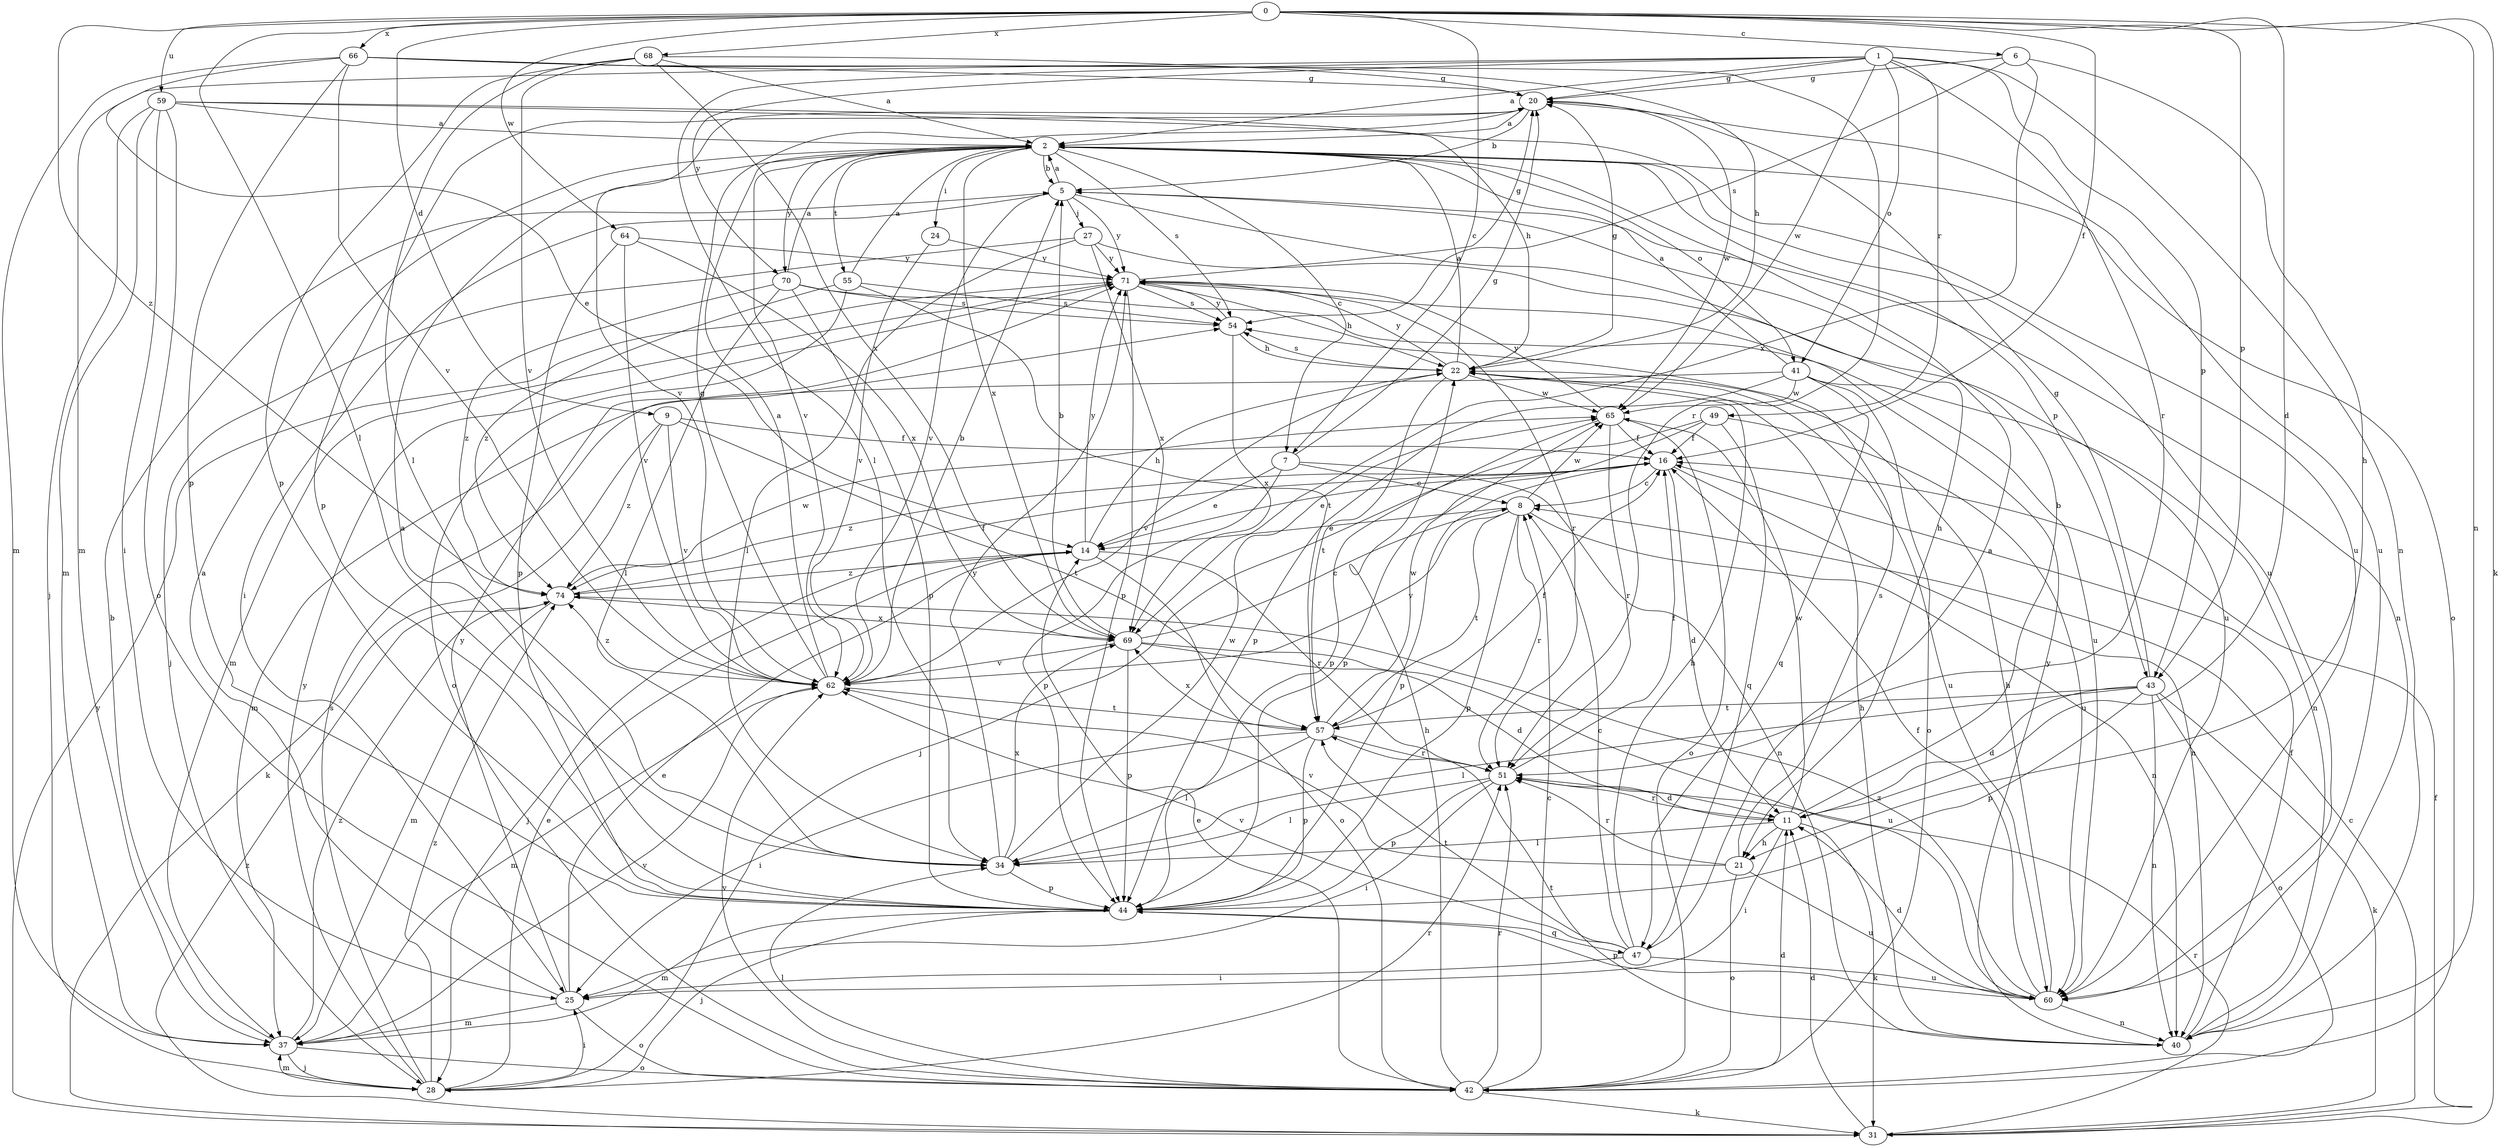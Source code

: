 strict digraph  {
0;
1;
2;
5;
6;
7;
8;
9;
11;
14;
16;
20;
21;
22;
24;
25;
27;
28;
31;
34;
37;
40;
41;
42;
43;
44;
47;
49;
51;
54;
55;
57;
59;
60;
62;
64;
65;
66;
68;
69;
70;
71;
74;
0 -> 6  [label=c];
0 -> 7  [label=c];
0 -> 9  [label=d];
0 -> 11  [label=d];
0 -> 16  [label=f];
0 -> 31  [label=k];
0 -> 34  [label=l];
0 -> 40  [label=n];
0 -> 43  [label=p];
0 -> 59  [label=u];
0 -> 64  [label=w];
0 -> 66  [label=x];
0 -> 68  [label=x];
0 -> 74  [label=z];
1 -> 2  [label=a];
1 -> 20  [label=g];
1 -> 34  [label=l];
1 -> 37  [label=m];
1 -> 40  [label=n];
1 -> 41  [label=o];
1 -> 43  [label=p];
1 -> 49  [label=r];
1 -> 51  [label=r];
1 -> 65  [label=w];
1 -> 70  [label=y];
2 -> 5  [label=b];
2 -> 7  [label=c];
2 -> 24  [label=i];
2 -> 41  [label=o];
2 -> 42  [label=o];
2 -> 43  [label=p];
2 -> 54  [label=s];
2 -> 55  [label=t];
2 -> 60  [label=u];
2 -> 62  [label=v];
2 -> 69  [label=x];
2 -> 70  [label=y];
5 -> 2  [label=a];
5 -> 21  [label=h];
5 -> 25  [label=i];
5 -> 27  [label=j];
5 -> 40  [label=n];
5 -> 62  [label=v];
5 -> 71  [label=y];
6 -> 20  [label=g];
6 -> 21  [label=h];
6 -> 54  [label=s];
6 -> 69  [label=x];
7 -> 8  [label=c];
7 -> 14  [label=e];
7 -> 20  [label=g];
7 -> 40  [label=n];
7 -> 44  [label=p];
8 -> 14  [label=e];
8 -> 40  [label=n];
8 -> 44  [label=p];
8 -> 51  [label=r];
8 -> 57  [label=t];
8 -> 62  [label=v];
8 -> 65  [label=w];
9 -> 16  [label=f];
9 -> 31  [label=k];
9 -> 57  [label=t];
9 -> 62  [label=v];
9 -> 74  [label=z];
11 -> 5  [label=b];
11 -> 21  [label=h];
11 -> 25  [label=i];
11 -> 31  [label=k];
11 -> 34  [label=l];
11 -> 51  [label=r];
11 -> 65  [label=w];
14 -> 22  [label=h];
14 -> 28  [label=j];
14 -> 42  [label=o];
14 -> 51  [label=r];
14 -> 71  [label=y];
14 -> 74  [label=z];
16 -> 8  [label=c];
16 -> 11  [label=d];
16 -> 14  [label=e];
16 -> 40  [label=n];
16 -> 44  [label=p];
16 -> 74  [label=z];
20 -> 2  [label=a];
20 -> 5  [label=b];
20 -> 44  [label=p];
20 -> 60  [label=u];
20 -> 62  [label=v];
20 -> 65  [label=w];
21 -> 42  [label=o];
21 -> 51  [label=r];
21 -> 54  [label=s];
21 -> 60  [label=u];
21 -> 62  [label=v];
22 -> 2  [label=a];
22 -> 20  [label=g];
22 -> 54  [label=s];
22 -> 57  [label=t];
22 -> 60  [label=u];
22 -> 62  [label=v];
22 -> 65  [label=w];
22 -> 71  [label=y];
24 -> 62  [label=v];
24 -> 71  [label=y];
25 -> 2  [label=a];
25 -> 14  [label=e];
25 -> 37  [label=m];
25 -> 42  [label=o];
25 -> 71  [label=y];
27 -> 28  [label=j];
27 -> 34  [label=l];
27 -> 60  [label=u];
27 -> 69  [label=x];
27 -> 71  [label=y];
28 -> 14  [label=e];
28 -> 25  [label=i];
28 -> 37  [label=m];
28 -> 51  [label=r];
28 -> 54  [label=s];
28 -> 71  [label=y];
28 -> 74  [label=z];
31 -> 8  [label=c];
31 -> 11  [label=d];
31 -> 16  [label=f];
31 -> 51  [label=r];
31 -> 71  [label=y];
31 -> 74  [label=z];
34 -> 44  [label=p];
34 -> 65  [label=w];
34 -> 69  [label=x];
34 -> 71  [label=y];
37 -> 5  [label=b];
37 -> 28  [label=j];
37 -> 42  [label=o];
37 -> 62  [label=v];
37 -> 74  [label=z];
40 -> 16  [label=f];
40 -> 22  [label=h];
40 -> 57  [label=t];
40 -> 71  [label=y];
41 -> 2  [label=a];
41 -> 37  [label=m];
41 -> 40  [label=n];
41 -> 42  [label=o];
41 -> 44  [label=p];
41 -> 47  [label=q];
41 -> 65  [label=w];
42 -> 8  [label=c];
42 -> 11  [label=d];
42 -> 14  [label=e];
42 -> 22  [label=h];
42 -> 31  [label=k];
42 -> 34  [label=l];
42 -> 51  [label=r];
42 -> 62  [label=v];
43 -> 11  [label=d];
43 -> 20  [label=g];
43 -> 31  [label=k];
43 -> 34  [label=l];
43 -> 40  [label=n];
43 -> 42  [label=o];
43 -> 44  [label=p];
43 -> 57  [label=t];
44 -> 2  [label=a];
44 -> 28  [label=j];
44 -> 37  [label=m];
44 -> 47  [label=q];
47 -> 2  [label=a];
47 -> 8  [label=c];
47 -> 22  [label=h];
47 -> 25  [label=i];
47 -> 57  [label=t];
47 -> 60  [label=u];
47 -> 62  [label=v];
49 -> 16  [label=f];
49 -> 28  [label=j];
49 -> 44  [label=p];
49 -> 47  [label=q];
49 -> 60  [label=u];
51 -> 11  [label=d];
51 -> 16  [label=f];
51 -> 25  [label=i];
51 -> 34  [label=l];
51 -> 44  [label=p];
54 -> 22  [label=h];
54 -> 69  [label=x];
54 -> 71  [label=y];
55 -> 2  [label=a];
55 -> 42  [label=o];
55 -> 54  [label=s];
55 -> 57  [label=t];
55 -> 74  [label=z];
57 -> 16  [label=f];
57 -> 25  [label=i];
57 -> 34  [label=l];
57 -> 44  [label=p];
57 -> 51  [label=r];
57 -> 65  [label=w];
57 -> 69  [label=x];
59 -> 2  [label=a];
59 -> 22  [label=h];
59 -> 25  [label=i];
59 -> 28  [label=j];
59 -> 37  [label=m];
59 -> 42  [label=o];
59 -> 60  [label=u];
60 -> 11  [label=d];
60 -> 16  [label=f];
60 -> 22  [label=h];
60 -> 40  [label=n];
60 -> 44  [label=p];
60 -> 74  [label=z];
62 -> 2  [label=a];
62 -> 5  [label=b];
62 -> 20  [label=g];
62 -> 37  [label=m];
62 -> 57  [label=t];
62 -> 74  [label=z];
64 -> 44  [label=p];
64 -> 62  [label=v];
64 -> 69  [label=x];
64 -> 71  [label=y];
65 -> 16  [label=f];
65 -> 42  [label=o];
65 -> 44  [label=p];
65 -> 51  [label=r];
65 -> 71  [label=y];
66 -> 14  [label=e];
66 -> 20  [label=g];
66 -> 22  [label=h];
66 -> 37  [label=m];
66 -> 44  [label=p];
66 -> 51  [label=r];
66 -> 62  [label=v];
68 -> 2  [label=a];
68 -> 20  [label=g];
68 -> 34  [label=l];
68 -> 44  [label=p];
68 -> 62  [label=v];
68 -> 69  [label=x];
69 -> 5  [label=b];
69 -> 8  [label=c];
69 -> 11  [label=d];
69 -> 44  [label=p];
69 -> 60  [label=u];
69 -> 62  [label=v];
70 -> 2  [label=a];
70 -> 34  [label=l];
70 -> 44  [label=p];
70 -> 54  [label=s];
70 -> 60  [label=u];
70 -> 74  [label=z];
71 -> 20  [label=g];
71 -> 22  [label=h];
71 -> 37  [label=m];
71 -> 44  [label=p];
71 -> 51  [label=r];
71 -> 54  [label=s];
74 -> 16  [label=f];
74 -> 37  [label=m];
74 -> 65  [label=w];
74 -> 69  [label=x];
}
